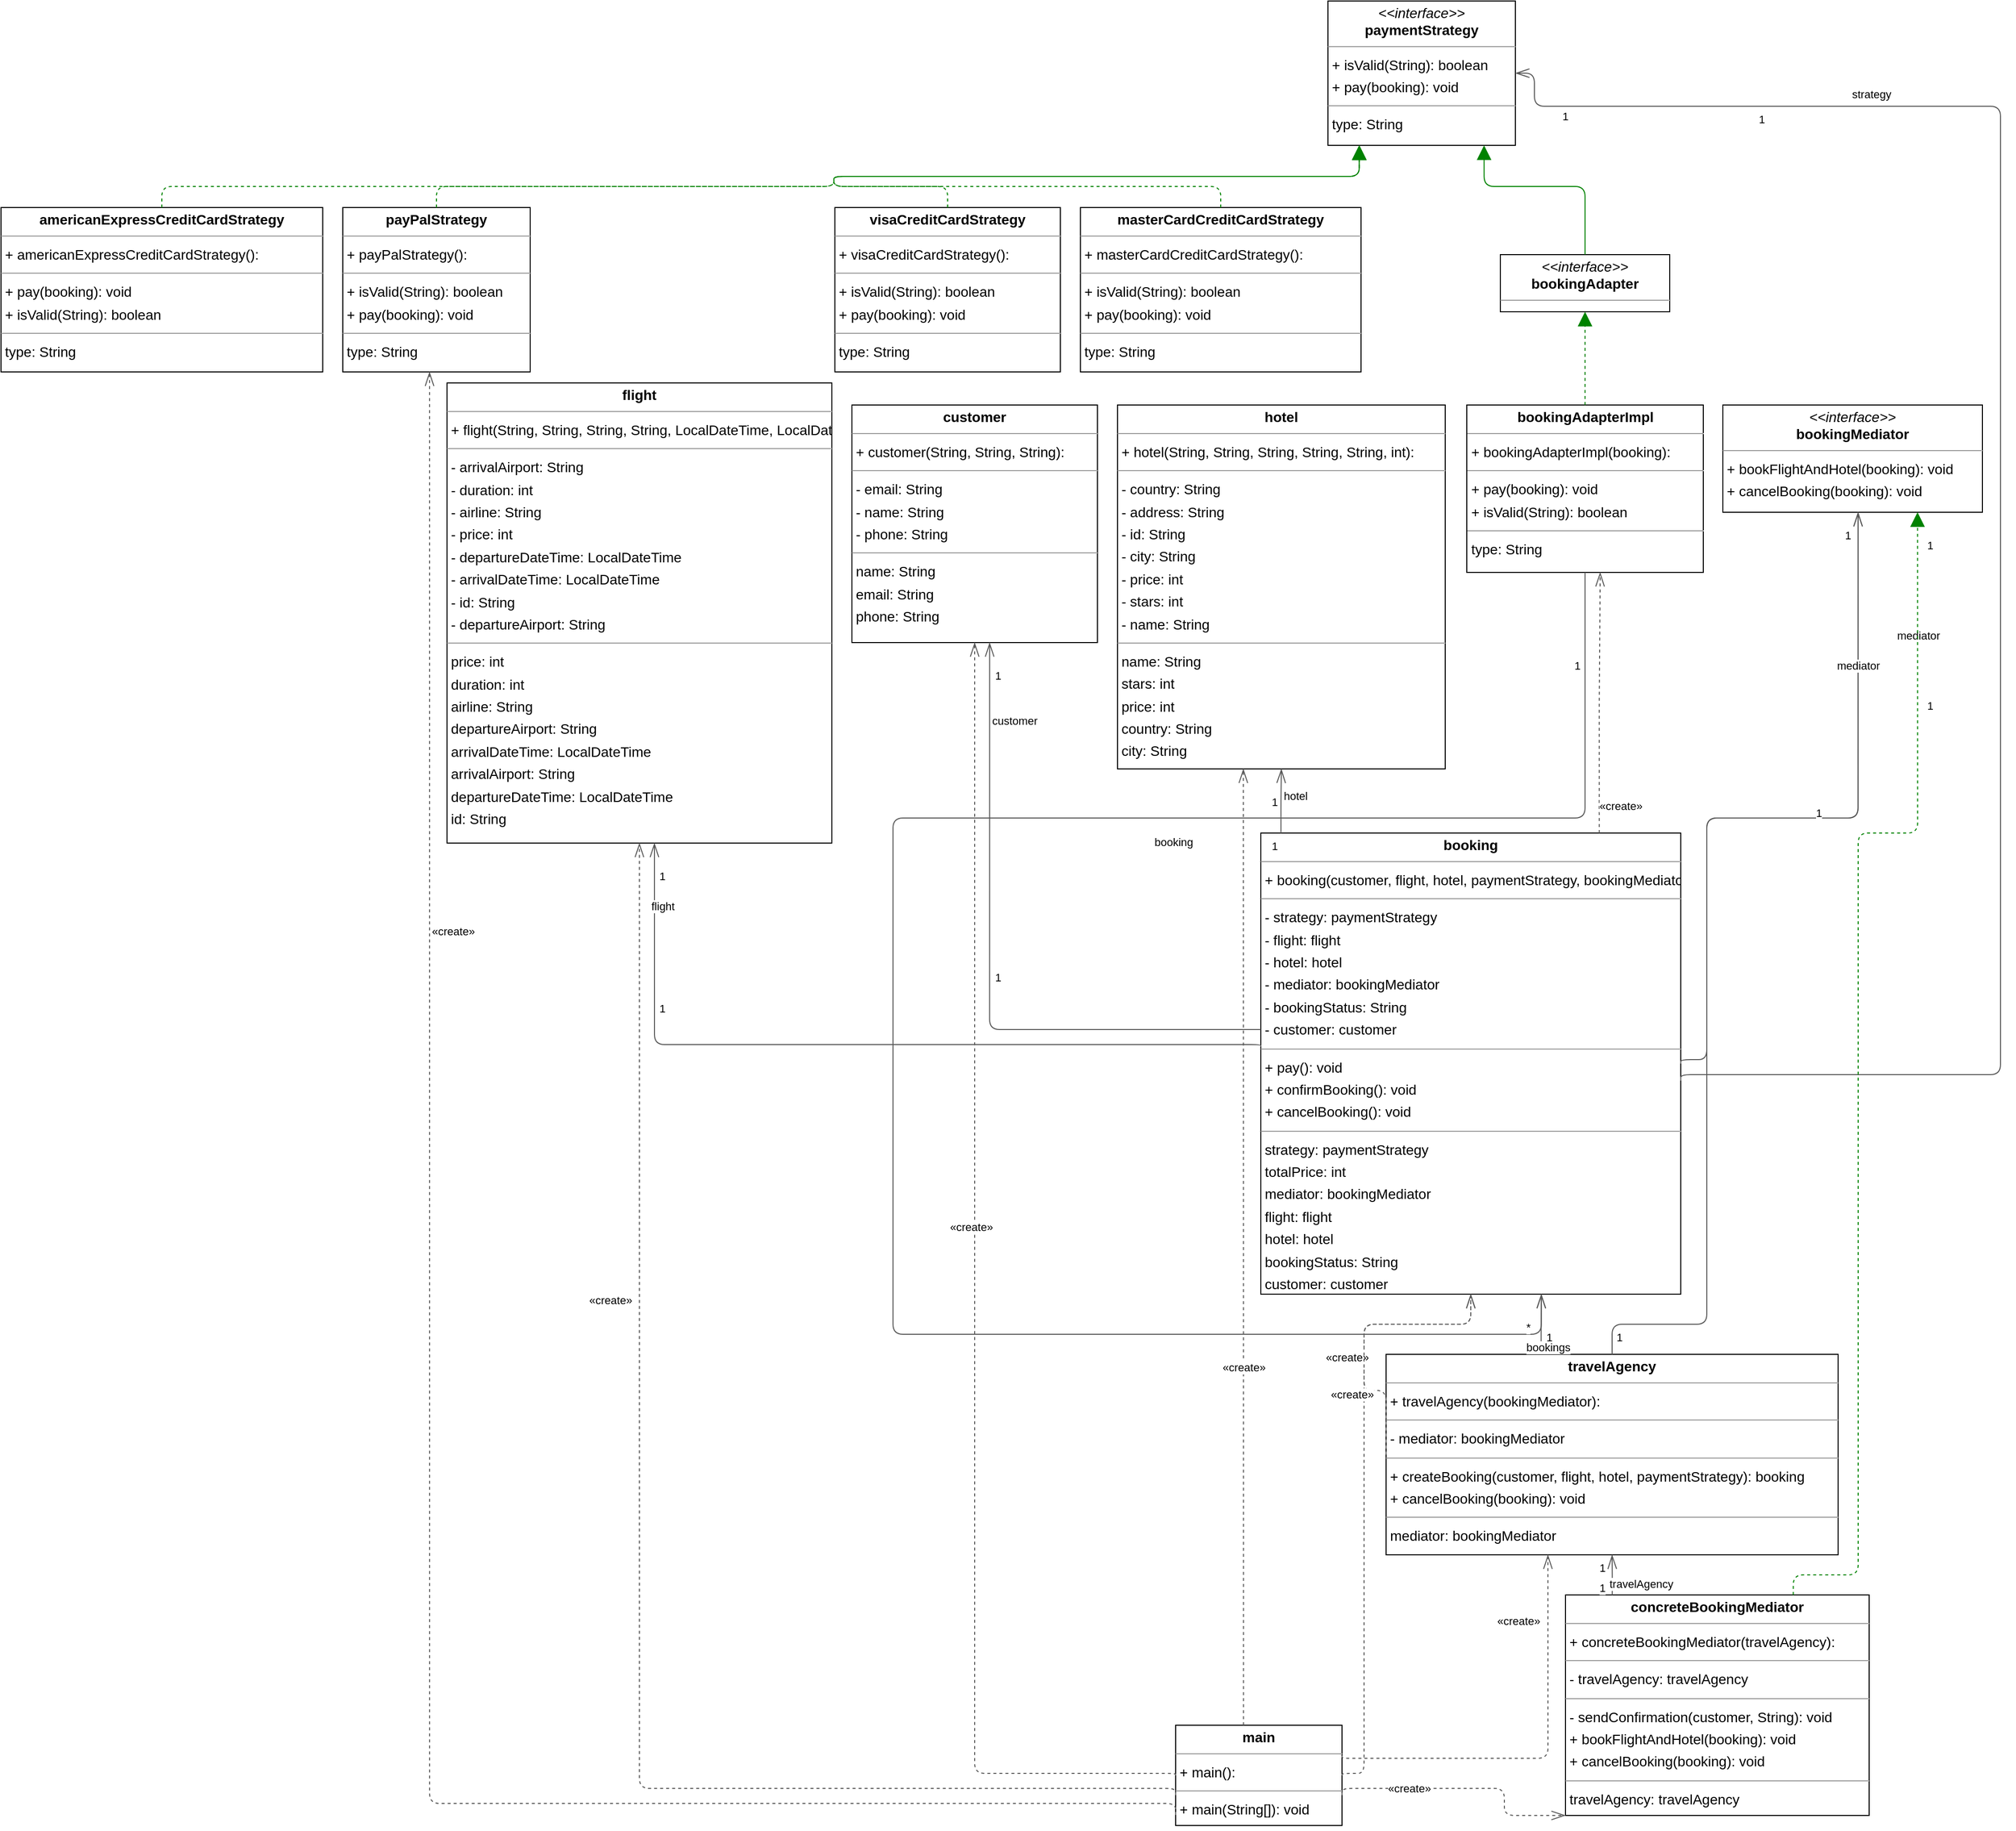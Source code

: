 <mxfile version="20.5.3" type="embed"><diagram id="T7AvvvK0X9RwerOVZIPW" name="Page-1"><mxGraphModel dx="2872" dy="1771" grid="1" gridSize="10" guides="1" tooltips="1" connect="1" arrows="1" fold="1" page="0" pageScale="1" pageWidth="850" pageHeight="1100" background="none" math="0" shadow="0"><root><mxCell id="0"/><mxCell id="1" parent="0"/><mxCell id="node11" value="&lt;p style=&quot;margin:0px;margin-top:4px;text-align:center;&quot;&gt;&lt;b&gt;americanExpressCreditCardStrategy&lt;/b&gt;&lt;/p&gt;&lt;hr size=&quot;1&quot;/&gt;&lt;p style=&quot;margin:0 0 0 4px;line-height:1.6;&quot;&gt;+ americanExpressCreditCardStrategy(): &lt;/p&gt;&lt;hr size=&quot;1&quot;/&gt;&lt;p style=&quot;margin:0 0 0 4px;line-height:1.6;&quot;&gt;+ pay(booking): void&lt;br/&gt;+ isValid(String): boolean&lt;/p&gt;&lt;hr size=&quot;1&quot;/&gt;&lt;p style=&quot;margin:0 0 0 4px;line-height:1.6;&quot;&gt; type: String&lt;/p&gt;" style="verticalAlign=top;align=left;overflow=fill;fontSize=14;fontFamily=Helvetica;html=1;rounded=0;shadow=0;comic=0;labelBackgroundColor=none;strokeWidth=1;" parent="1" vertex="1"><mxGeometry x="-160" y="136" width="321" height="164" as="geometry"/></mxCell><mxCell id="node13" value="&lt;p style=&quot;margin:0px;margin-top:4px;text-align:center;&quot;&gt;&lt;b&gt;booking&lt;/b&gt;&lt;/p&gt;&lt;hr size=&quot;1&quot;/&gt;&lt;p style=&quot;margin:0 0 0 4px;line-height:1.6;&quot;&gt;+ booking(customer, flight, hotel, paymentStrategy, bookingMediator, String): &lt;/p&gt;&lt;hr size=&quot;1&quot;/&gt;&lt;p style=&quot;margin:0 0 0 4px;line-height:1.6;&quot;&gt;- strategy: paymentStrategy&lt;br/&gt;- flight: flight&lt;br/&gt;- hotel: hotel&lt;br/&gt;- mediator: bookingMediator&lt;br/&gt;- bookingStatus: String&lt;br/&gt;- customer: customer&lt;/p&gt;&lt;hr size=&quot;1&quot;/&gt;&lt;p style=&quot;margin:0 0 0 4px;line-height:1.6;&quot;&gt;+ pay(): void&lt;br/&gt;+ confirmBooking(): void&lt;br/&gt;+ cancelBooking(): void&lt;/p&gt;&lt;hr size=&quot;1&quot;/&gt;&lt;p style=&quot;margin:0 0 0 4px;line-height:1.6;&quot;&gt; strategy: paymentStrategy&lt;br/&gt; totalPrice: int&lt;br/&gt; mediator: bookingMediator&lt;br/&gt; flight: flight&lt;br/&gt; hotel: hotel&lt;br/&gt; bookingStatus: String&lt;br/&gt; customer: customer&lt;/p&gt;" style="verticalAlign=top;align=left;overflow=fill;fontSize=14;fontFamily=Helvetica;html=1;rounded=0;shadow=0;comic=0;labelBackgroundColor=none;strokeWidth=1;" parent="1" vertex="1"><mxGeometry x="1097" y="760" width="419" height="460" as="geometry"/></mxCell><mxCell id="node12" value="&lt;p style=&quot;margin:0px;margin-top:4px;text-align:center;&quot;&gt;&lt;i&gt;&amp;lt;&amp;lt;interface&amp;gt;&amp;gt;&lt;/i&gt;&lt;br/&gt;&lt;b&gt;bookingAdapter&lt;/b&gt;&lt;/p&gt;&lt;hr size=&quot;1&quot;/&gt;" style="verticalAlign=top;align=left;overflow=fill;fontSize=14;fontFamily=Helvetica;html=1;rounded=0;shadow=0;comic=0;labelBackgroundColor=none;strokeWidth=1;" parent="1" vertex="1"><mxGeometry x="1336" y="183" width="169" height="57" as="geometry"/></mxCell><mxCell id="node8" value="&lt;p style=&quot;margin:0px;margin-top:4px;text-align:center;&quot;&gt;&lt;b&gt;bookingAdapterImpl&lt;/b&gt;&lt;/p&gt;&lt;hr size=&quot;1&quot;/&gt;&lt;p style=&quot;margin:0 0 0 4px;line-height:1.6;&quot;&gt;+ bookingAdapterImpl(booking): &lt;/p&gt;&lt;hr size=&quot;1&quot;/&gt;&lt;p style=&quot;margin:0 0 0 4px;line-height:1.6;&quot;&gt;+ pay(booking): void&lt;br/&gt;+ isValid(String): boolean&lt;/p&gt;&lt;hr size=&quot;1&quot;/&gt;&lt;p style=&quot;margin:0 0 0 4px;line-height:1.6;&quot;&gt; type: String&lt;/p&gt;" style="verticalAlign=top;align=left;overflow=fill;fontSize=14;fontFamily=Helvetica;html=1;rounded=0;shadow=0;comic=0;labelBackgroundColor=none;strokeWidth=1;" parent="1" vertex="1"><mxGeometry x="1302.5" y="333" width="236" height="167" as="geometry"/></mxCell><mxCell id="node10" value="&lt;p style=&quot;margin:0px;margin-top:4px;text-align:center;&quot;&gt;&lt;i&gt;&amp;lt;&amp;lt;interface&amp;gt;&amp;gt;&lt;/i&gt;&lt;br/&gt;&lt;b&gt;bookingMediator&lt;/b&gt;&lt;/p&gt;&lt;hr size=&quot;1&quot;/&gt;&lt;p style=&quot;margin:0 0 0 4px;line-height:1.6;&quot;&gt;+ bookFlightAndHotel(booking): void&lt;br/&gt;+ cancelBooking(booking): void&lt;/p&gt;" style="verticalAlign=top;align=left;overflow=fill;fontSize=14;fontFamily=Helvetica;html=1;rounded=0;shadow=0;comic=0;labelBackgroundColor=none;strokeWidth=1;" parent="1" vertex="1"><mxGeometry x="1558" y="333" width="259" height="107" as="geometry"/></mxCell><mxCell id="node9" value="&lt;p style=&quot;margin:0px;margin-top:4px;text-align:center;&quot;&gt;&lt;b&gt;concreteBookingMediator&lt;/b&gt;&lt;/p&gt;&lt;hr size=&quot;1&quot;/&gt;&lt;p style=&quot;margin:0 0 0 4px;line-height:1.6;&quot;&gt;+ concreteBookingMediator(travelAgency): &lt;/p&gt;&lt;hr size=&quot;1&quot;/&gt;&lt;p style=&quot;margin:0 0 0 4px;line-height:1.6;&quot;&gt;- travelAgency: travelAgency&lt;/p&gt;&lt;hr size=&quot;1&quot;/&gt;&lt;p style=&quot;margin:0 0 0 4px;line-height:1.6;&quot;&gt;- sendConfirmation(customer, String): void&lt;br/&gt;+ bookFlightAndHotel(booking): void&lt;br/&gt;+ cancelBooking(booking): void&lt;/p&gt;&lt;hr size=&quot;1&quot;/&gt;&lt;p style=&quot;margin:0 0 0 4px;line-height:1.6;&quot;&gt; travelAgency: travelAgency&lt;/p&gt;" style="verticalAlign=top;align=left;overflow=fill;fontSize=14;fontFamily=Helvetica;html=1;rounded=0;shadow=0;comic=0;labelBackgroundColor=none;strokeWidth=1;" parent="1" vertex="1"><mxGeometry x="1401" y="1520" width="303" height="220" as="geometry"/></mxCell><mxCell id="node2" value="&lt;p style=&quot;margin:0px;margin-top:4px;text-align:center;&quot;&gt;&lt;b&gt;customer&lt;/b&gt;&lt;/p&gt;&lt;hr size=&quot;1&quot;/&gt;&lt;p style=&quot;margin:0 0 0 4px;line-height:1.6;&quot;&gt;+ customer(String, String, String): &lt;/p&gt;&lt;hr size=&quot;1&quot;/&gt;&lt;p style=&quot;margin:0 0 0 4px;line-height:1.6;&quot;&gt;- email: String&lt;br/&gt;- name: String&lt;br/&gt;- phone: String&lt;/p&gt;&lt;hr size=&quot;1&quot;/&gt;&lt;p style=&quot;margin:0 0 0 4px;line-height:1.6;&quot;&gt; name: String&lt;br/&gt; email: String&lt;br/&gt; phone: String&lt;/p&gt;" style="verticalAlign=top;align=left;overflow=fill;fontSize=14;fontFamily=Helvetica;html=1;rounded=0;shadow=0;comic=0;labelBackgroundColor=none;strokeWidth=1;" parent="1" vertex="1"><mxGeometry x="689" y="333" width="245" height="237" as="geometry"/></mxCell><mxCell id="node0" value="&lt;p style=&quot;margin:0px;margin-top:4px;text-align:center;&quot;&gt;&lt;b&gt;flight&lt;/b&gt;&lt;/p&gt;&lt;hr size=&quot;1&quot;/&gt;&lt;p style=&quot;margin:0 0 0 4px;line-height:1.6;&quot;&gt;+ flight(String, String, String, String, LocalDateTime, LocalDateTime, int, int): &lt;/p&gt;&lt;hr size=&quot;1&quot;/&gt;&lt;p style=&quot;margin:0 0 0 4px;line-height:1.6;&quot;&gt;- arrivalAirport: String&lt;br/&gt;- duration: int&lt;br/&gt;- airline: String&lt;br/&gt;- price: int&lt;br/&gt;- departureDateTime: LocalDateTime&lt;br/&gt;- arrivalDateTime: LocalDateTime&lt;br/&gt;- id: String&lt;br/&gt;- departureAirport: String&lt;/p&gt;&lt;hr size=&quot;1&quot;/&gt;&lt;p style=&quot;margin:0 0 0 4px;line-height:1.6;&quot;&gt; price: int&lt;br/&gt; duration: int&lt;br/&gt; airline: String&lt;br/&gt; departureAirport: String&lt;br/&gt; arrivalDateTime: LocalDateTime&lt;br/&gt; arrivalAirport: String&lt;br/&gt; departureDateTime: LocalDateTime&lt;br/&gt; id: String&lt;/p&gt;" style="verticalAlign=top;align=left;overflow=fill;fontSize=14;fontFamily=Helvetica;html=1;rounded=0;shadow=0;comic=0;labelBackgroundColor=none;strokeWidth=1;" parent="1" vertex="1"><mxGeometry x="285" y="311" width="384" height="459" as="geometry"/></mxCell><mxCell id="node1" value="&lt;p style=&quot;margin:0px;margin-top:4px;text-align:center;&quot;&gt;&lt;b&gt;hotel&lt;/b&gt;&lt;/p&gt;&lt;hr size=&quot;1&quot;/&gt;&lt;p style=&quot;margin:0 0 0 4px;line-height:1.6;&quot;&gt;+ hotel(String, String, String, String, String, int): &lt;/p&gt;&lt;hr size=&quot;1&quot;/&gt;&lt;p style=&quot;margin:0 0 0 4px;line-height:1.6;&quot;&gt;- country: String&lt;br/&gt;- address: String&lt;br/&gt;- id: String&lt;br/&gt;- city: String&lt;br/&gt;- price: int&lt;br/&gt;- stars: int&lt;br/&gt;- name: String&lt;/p&gt;&lt;hr size=&quot;1&quot;/&gt;&lt;p style=&quot;margin:0 0 0 4px;line-height:1.6;&quot;&gt; name: String&lt;br/&gt; stars: int&lt;br/&gt; price: int&lt;br/&gt; country: String&lt;br/&gt; city: String&lt;br/&gt; address: String&lt;br/&gt; id: String&lt;/p&gt;" style="verticalAlign=top;align=left;overflow=fill;fontSize=14;fontFamily=Helvetica;html=1;rounded=0;shadow=0;comic=0;labelBackgroundColor=none;strokeWidth=1;" parent="1" vertex="1"><mxGeometry x="954" y="333" width="327" height="363" as="geometry"/></mxCell><mxCell id="node3" value="&lt;p style=&quot;margin:0px;margin-top:4px;text-align:center;&quot;&gt;&lt;b&gt;main&lt;/b&gt;&lt;/p&gt;&lt;hr size=&quot;1&quot;/&gt;&lt;p style=&quot;margin:0 0 0 4px;line-height:1.6;&quot;&gt;+ main(): &lt;/p&gt;&lt;hr size=&quot;1&quot;/&gt;&lt;p style=&quot;margin:0 0 0 4px;line-height:1.6;&quot;&gt;+ main(String[]): void&lt;/p&gt;" style="verticalAlign=top;align=left;overflow=fill;fontSize=14;fontFamily=Helvetica;html=1;rounded=0;shadow=0;comic=0;labelBackgroundColor=none;strokeWidth=1;" parent="1" vertex="1"><mxGeometry x="1012" y="1650" width="166" height="100" as="geometry"/></mxCell><mxCell id="node5" value="&lt;p style=&quot;margin:0px;margin-top:4px;text-align:center;&quot;&gt;&lt;b&gt;masterCardCreditCardStrategy&lt;/b&gt;&lt;/p&gt;&lt;hr size=&quot;1&quot;/&gt;&lt;p style=&quot;margin:0 0 0 4px;line-height:1.6;&quot;&gt;+ masterCardCreditCardStrategy(): &lt;/p&gt;&lt;hr size=&quot;1&quot;/&gt;&lt;p style=&quot;margin:0 0 0 4px;line-height:1.6;&quot;&gt;+ isValid(String): boolean&lt;br/&gt;+ pay(booking): void&lt;/p&gt;&lt;hr size=&quot;1&quot;/&gt;&lt;p style=&quot;margin:0 0 0 4px;line-height:1.6;&quot;&gt; type: String&lt;/p&gt;" style="verticalAlign=top;align=left;overflow=fill;fontSize=14;fontFamily=Helvetica;html=1;rounded=0;shadow=0;comic=0;labelBackgroundColor=none;strokeWidth=1;" parent="1" vertex="1"><mxGeometry x="917" y="136" width="280" height="164" as="geometry"/></mxCell><mxCell id="node14" value="&lt;p style=&quot;margin:0px;margin-top:4px;text-align:center;&quot;&gt;&lt;b&gt;payPalStrategy&lt;/b&gt;&lt;/p&gt;&lt;hr size=&quot;1&quot;/&gt;&lt;p style=&quot;margin:0 0 0 4px;line-height:1.6;&quot;&gt;+ payPalStrategy(): &lt;/p&gt;&lt;hr size=&quot;1&quot;/&gt;&lt;p style=&quot;margin:0 0 0 4px;line-height:1.6;&quot;&gt;+ isValid(String): boolean&lt;br/&gt;+ pay(booking): void&lt;/p&gt;&lt;hr size=&quot;1&quot;/&gt;&lt;p style=&quot;margin:0 0 0 4px;line-height:1.6;&quot;&gt; type: String&lt;/p&gt;" style="verticalAlign=top;align=left;overflow=fill;fontSize=14;fontFamily=Helvetica;html=1;rounded=0;shadow=0;comic=0;labelBackgroundColor=none;strokeWidth=1;" parent="1" vertex="1"><mxGeometry x="181" y="136" width="187" height="164" as="geometry"/></mxCell><mxCell id="node7" value="&lt;p style=&quot;margin:0px;margin-top:4px;text-align:center;&quot;&gt;&lt;i&gt;&amp;lt;&amp;lt;interface&amp;gt;&amp;gt;&lt;/i&gt;&lt;br/&gt;&lt;b&gt;paymentStrategy&lt;/b&gt;&lt;/p&gt;&lt;hr size=&quot;1&quot;/&gt;&lt;p style=&quot;margin:0 0 0 4px;line-height:1.6;&quot;&gt;+ isValid(String): boolean&lt;br/&gt;+ pay(booking): void&lt;/p&gt;&lt;hr size=&quot;1&quot;/&gt;&lt;p style=&quot;margin:0 0 0 4px;line-height:1.6;&quot;&gt; type: String&lt;/p&gt;" style="verticalAlign=top;align=left;overflow=fill;fontSize=14;fontFamily=Helvetica;html=1;rounded=0;shadow=0;comic=0;labelBackgroundColor=none;strokeWidth=1;" parent="1" vertex="1"><mxGeometry x="1164" y="-70" width="187" height="144" as="geometry"/></mxCell><mxCell id="node6" value="&lt;p style=&quot;margin:0px;margin-top:4px;text-align:center;&quot;&gt;&lt;b&gt;travelAgency&lt;/b&gt;&lt;/p&gt;&lt;hr size=&quot;1&quot;/&gt;&lt;p style=&quot;margin:0 0 0 4px;line-height:1.6;&quot;&gt;+ travelAgency(bookingMediator): &lt;/p&gt;&lt;hr size=&quot;1&quot;/&gt;&lt;p style=&quot;margin:0 0 0 4px;line-height:1.6;&quot;&gt;- mediator: bookingMediator&lt;/p&gt;&lt;hr size=&quot;1&quot;/&gt;&lt;p style=&quot;margin:0 0 0 4px;line-height:1.6;&quot;&gt;+ createBooking(customer, flight, hotel, paymentStrategy): booking&lt;br/&gt;+ cancelBooking(booking): void&lt;/p&gt;&lt;hr size=&quot;1&quot;/&gt;&lt;p style=&quot;margin:0 0 0 4px;line-height:1.6;&quot;&gt; mediator: bookingMediator&lt;/p&gt;" style="verticalAlign=top;align=left;overflow=fill;fontSize=14;fontFamily=Helvetica;html=1;rounded=0;shadow=0;comic=0;labelBackgroundColor=none;strokeWidth=1;" parent="1" vertex="1"><mxGeometry x="1222" y="1280" width="451" height="200" as="geometry"/></mxCell><mxCell id="node4" value="&lt;p style=&quot;margin:0px;margin-top:4px;text-align:center;&quot;&gt;&lt;b&gt;visaCreditCardStrategy&lt;/b&gt;&lt;/p&gt;&lt;hr size=&quot;1&quot;/&gt;&lt;p style=&quot;margin:0 0 0 4px;line-height:1.6;&quot;&gt;+ visaCreditCardStrategy(): &lt;/p&gt;&lt;hr size=&quot;1&quot;/&gt;&lt;p style=&quot;margin:0 0 0 4px;line-height:1.6;&quot;&gt;+ isValid(String): boolean&lt;br/&gt;+ pay(booking): void&lt;/p&gt;&lt;hr size=&quot;1&quot;/&gt;&lt;p style=&quot;margin:0 0 0 4px;line-height:1.6;&quot;&gt; type: String&lt;/p&gt;" style="verticalAlign=top;align=left;overflow=fill;fontSize=14;fontFamily=Helvetica;html=1;rounded=0;shadow=0;comic=0;labelBackgroundColor=none;strokeWidth=1;" parent="1" vertex="1"><mxGeometry x="672" y="136" width="225" height="164" as="geometry"/></mxCell><mxCell id="edge1" value="" style="html=1;rounded=1;edgeStyle=orthogonalEdgeStyle;dashed=1;startArrow=none;endArrow=block;endSize=12;strokeColor=#008200;exitX=0.500;exitY=0.000;exitDx=0;exitDy=0;entryX=0.167;entryY=1.000;entryDx=0;entryDy=0;" parent="1" source="node11" target="node7" edge="1"><mxGeometry width="50" height="50" relative="1" as="geometry"><Array as="points"><mxPoint x="1" y="115"/><mxPoint x="671" y="115"/><mxPoint x="671" y="105"/><mxPoint x="1195" y="105"/></Array></mxGeometry></mxCell><mxCell id="edge9" value="" style="html=1;rounded=1;edgeStyle=orthogonalEdgeStyle;dashed=1;startArrow=none;endArrow=openThin;endSize=12;strokeColor=#595959;exitX=0.806;exitY=0.000;exitDx=0;exitDy=0;entryX=0.564;entryY=1.000;entryDx=0;entryDy=0;" parent="1" source="node13" target="node8" edge="1"><mxGeometry width="50" height="50" relative="1" as="geometry"><Array as="points"/></mxGeometry></mxCell><mxCell id="label56" value="«create»" style="edgeLabel;resizable=0;html=1;align=left;verticalAlign=top;strokeColor=default;" parent="edge9" vertex="1" connectable="0"><mxGeometry x="1433" y="720" as="geometry"/></mxCell><mxCell id="edge18" value="" style="html=1;rounded=1;edgeStyle=orthogonalEdgeStyle;dashed=0;startArrow=diamondThinstartSize=12;endArrow=openThin;endSize=12;strokeColor=#595959;exitX=1.000;exitY=0.500;exitDx=0;exitDy=0;entryX=0.521;entryY=1.001;entryDx=0;entryDy=0;" parent="1" source="node13" target="node10" edge="1"><mxGeometry width="50" height="50" relative="1" as="geometry"><Array as="points"><mxPoint x="1542" y="986"/><mxPoint x="1542" y="745"/><mxPoint x="1693" y="745"/></Array></mxGeometry></mxCell><mxCell id="label108" value="1" style="edgeLabel;resizable=0;html=1;align=left;verticalAlign=top;strokeColor=default;" parent="edge18" vertex="1" connectable="0"><mxGeometry x="1760" y="460" as="geometry"/></mxCell><mxCell id="label112" value="1" style="edgeLabel;resizable=0;html=1;align=left;verticalAlign=top;strokeColor=default;" parent="edge18" vertex="1" connectable="0"><mxGeometry x="1678" y="450" as="geometry"/></mxCell><mxCell id="label113" value="mediator" style="edgeLabel;resizable=0;html=1;align=left;verticalAlign=top;strokeColor=default;" parent="edge18" vertex="1" connectable="0"><mxGeometry x="1730" y="550" as="geometry"/></mxCell><mxCell id="edge7" value="" style="html=1;rounded=1;edgeStyle=orthogonalEdgeStyle;dashed=0;startArrow=diamondThinstartSize=12;endArrow=openThin;endSize=12;strokeColor=#595959;exitX=0.000;exitY=0.426;exitDx=0;exitDy=0;entryX=0.561;entryY=1.000;entryDx=0;entryDy=0;" parent="1" source="node13" target="node2" edge="1"><mxGeometry width="50" height="50" relative="1" as="geometry"><Array as="points"><mxPoint x="827" y="956"/></Array></mxGeometry></mxCell><mxCell id="label42" value="1" style="edgeLabel;resizable=0;html=1;align=left;verticalAlign=top;strokeColor=default;" parent="edge7" vertex="1" connectable="0"><mxGeometry x="830" y="590" as="geometry"/></mxCell><mxCell id="label46" value="1" style="edgeLabel;resizable=0;html=1;align=left;verticalAlign=top;strokeColor=default;" parent="edge7" vertex="1" connectable="0"><mxGeometry x="830" y="891" as="geometry"/></mxCell><mxCell id="label47" value="customer" style="edgeLabel;resizable=0;html=1;align=left;verticalAlign=top;strokeColor=default;" parent="edge7" vertex="1" connectable="0"><mxGeometry x="827" y="635" as="geometry"/></mxCell><mxCell id="edge14" value="" style="html=1;rounded=1;edgeStyle=orthogonalEdgeStyle;dashed=0;startArrow=diamondThinstartSize=12;endArrow=openThin;endSize=12;strokeColor=#595959;exitX=0.000;exitY=0.463;exitDx=0;exitDy=0;entryX=0.539;entryY=1.000;entryDx=0;entryDy=0;" parent="1" source="node13" target="node0" edge="1"><mxGeometry width="50" height="50" relative="1" as="geometry"><Array as="points"><mxPoint x="492" y="971"/></Array></mxGeometry></mxCell><mxCell id="label84" value="1" style="edgeLabel;resizable=0;html=1;align=left;verticalAlign=top;strokeColor=default;" parent="edge14" vertex="1" connectable="0"><mxGeometry x="495" y="790" as="geometry"/></mxCell><mxCell id="label88" value="1" style="edgeLabel;resizable=0;html=1;align=left;verticalAlign=top;strokeColor=default;" parent="edge14" vertex="1" connectable="0"><mxGeometry x="495" y="922" as="geometry"/></mxCell><mxCell id="label89" value="flight" style="edgeLabel;resizable=0;html=1;align=left;verticalAlign=top;strokeColor=default;" parent="edge14" vertex="1" connectable="0"><mxGeometry x="487" y="820" as="geometry"/></mxCell><mxCell id="edge21" value="" style="html=1;rounded=1;edgeStyle=orthogonalEdgeStyle;dashed=0;startArrow=diamondThinstartSize=12;endArrow=openThin;endSize=12;strokeColor=#595959;exitX=0.048;exitY=0.000;exitDx=0;exitDy=0;entryX=0.500;entryY=1.000;entryDx=0;entryDy=0;" parent="1" source="node13" target="node1" edge="1"><mxGeometry width="50" height="50" relative="1" as="geometry"><Array as="points"/></mxGeometry></mxCell><mxCell id="label126" value="1" style="edgeLabel;resizable=0;html=1;align=left;verticalAlign=top;strokeColor=default;" parent="edge21" vertex="1" connectable="0"><mxGeometry x="1106" y="716" as="geometry"/></mxCell><mxCell id="label130" value="1" style="edgeLabel;resizable=0;html=1;align=left;verticalAlign=top;strokeColor=default;" parent="edge21" vertex="1" connectable="0"><mxGeometry x="1106" y="760" as="geometry"/></mxCell><mxCell id="label131" value="hotel" style="edgeLabel;resizable=0;html=1;align=left;verticalAlign=top;strokeColor=default;" parent="edge21" vertex="1" connectable="0"><mxGeometry x="1118" y="710" as="geometry"/></mxCell><mxCell id="edge15" value="" style="html=1;rounded=1;edgeStyle=orthogonalEdgeStyle;dashed=0;startArrow=diamondThinstartSize=12;endArrow=openThin;endSize=12;strokeColor=#595959;exitX=1.000;exitY=0.537;exitDx=0;exitDy=0;entryX=1.000;entryY=0.500;entryDx=0;entryDy=0;" parent="1" source="node13" target="node7" edge="1"><mxGeometry width="50" height="50" relative="1" as="geometry"><Array as="points"><mxPoint x="1516" y="1001"/><mxPoint x="1835" y="1001"/><mxPoint x="1835" y="35"/><mxPoint x="1370" y="35"/><mxPoint x="1370" y="2"/></Array></mxGeometry></mxCell><mxCell id="label90" value="1" style="edgeLabel;resizable=0;html=1;align=left;verticalAlign=top;strokeColor=default;" parent="edge15" vertex="1" connectable="0"><mxGeometry x="1396" y="32" as="geometry"/></mxCell><mxCell id="label94" value="1" style="edgeLabel;resizable=0;html=1;align=left;verticalAlign=top;strokeColor=default;" parent="edge15" vertex="1" connectable="0"><mxGeometry x="1592" y="35" as="geometry"/></mxCell><mxCell id="label95" value="strategy" style="edgeLabel;resizable=0;html=1;align=left;verticalAlign=top;strokeColor=default;" parent="edge15" vertex="1" connectable="0"><mxGeometry x="1685" y="10" as="geometry"/></mxCell><mxCell id="edge3" value="" style="html=1;rounded=1;edgeStyle=orthogonalEdgeStyle;dashed=0;startArrow=none;endArrow=block;endSize=12;strokeColor=#008200;exitX=0.500;exitY=0.001;exitDx=0;exitDy=0;entryX=0.833;entryY=1.000;entryDx=0;entryDy=0;" parent="1" source="node12" target="node7" edge="1"><mxGeometry width="50" height="50" relative="1" as="geometry"><Array as="points"><mxPoint x="1420" y="115"/><mxPoint x="1319" y="115"/></Array></mxGeometry></mxCell><mxCell id="edge17" value="" style="html=1;rounded=1;edgeStyle=orthogonalEdgeStyle;dashed=0;startArrow=diamondThinstartSize=12;endArrow=openThin;endSize=12;strokeColor=#595959;exitX=0.500;exitY=1.000;exitDx=0;exitDy=0;entryX=0.668;entryY=1.000;entryDx=0;entryDy=0;" parent="1" source="node8" target="node13" edge="1"><mxGeometry width="50" height="50" relative="1" as="geometry"><Array as="points"><mxPoint x="1421" y="745"/><mxPoint x="730" y="745"/><mxPoint x="730" y="1260"/><mxPoint x="1377" y="1260"/></Array></mxGeometry></mxCell><mxCell id="label102" value="1" style="edgeLabel;resizable=0;html=1;align=left;verticalAlign=top;strokeColor=default;" parent="edge17" vertex="1" connectable="0"><mxGeometry x="1450" y="1250" as="geometry"/></mxCell><mxCell id="label106" value="1" style="edgeLabel;resizable=0;html=1;align=left;verticalAlign=top;strokeColor=default;" parent="edge17" vertex="1" connectable="0"><mxGeometry x="1408" y="580" as="geometry"/></mxCell><mxCell id="label107" value="booking" style="edgeLabel;resizable=0;html=1;align=left;verticalAlign=top;strokeColor=default;" parent="edge17" vertex="1" connectable="0"><mxGeometry x="989" y="756" as="geometry"/></mxCell><mxCell id="edge0" value="" style="html=1;rounded=1;edgeStyle=orthogonalEdgeStyle;dashed=1;startArrow=none;endArrow=block;endSize=12;strokeColor=#008200;exitX=0.500;exitY=0.000;exitDx=0;exitDy=0;entryX=0.500;entryY=1.001;entryDx=0;entryDy=0;" parent="1" source="node8" target="node12" edge="1"><mxGeometry width="50" height="50" relative="1" as="geometry"><Array as="points"/></mxGeometry></mxCell><mxCell id="edge2" value="" style="html=1;rounded=1;edgeStyle=orthogonalEdgeStyle;dashed=1;startArrow=none;endArrow=block;endSize=12;strokeColor=#008200;exitX=0.750;exitY=0.000;exitDx=0;exitDy=0;entryX=0.750;entryY=1.000;entryDx=0;entryDy=0;" parent="1" source="node9" target="node10" edge="1"><mxGeometry width="50" height="50" relative="1" as="geometry"><Array as="points"><mxPoint x="1628" y="1500"/><mxPoint x="1693" y="1500"/><mxPoint x="1693" y="760"/><mxPoint x="1752" y="760"/></Array></mxGeometry></mxCell><mxCell id="edge19" value="" style="html=1;rounded=1;edgeStyle=orthogonalEdgeStyle;dashed=0;startArrow=diamondThinstartSize=12;endArrow=openThin;endSize=12;strokeColor=#595959;exitX=0.154;exitY=0.000;exitDx=0;exitDy=0;entryX=0.500;entryY=1.000;entryDx=0;entryDy=0;" parent="1" source="node9" target="node6" edge="1"><mxGeometry width="50" height="50" relative="1" as="geometry"><Array as="points"/></mxGeometry></mxCell><mxCell id="label114" value="1" style="edgeLabel;resizable=0;html=1;align=left;verticalAlign=top;strokeColor=default;" parent="edge19" vertex="1" connectable="0"><mxGeometry x="1433" y="1480" as="geometry"/></mxCell><mxCell id="label118" value="1" style="edgeLabel;resizable=0;html=1;align=left;verticalAlign=top;strokeColor=default;" parent="edge19" vertex="1" connectable="0"><mxGeometry x="1433" y="1500" as="geometry"/></mxCell><mxCell id="label119" value="travelAgency" style="edgeLabel;resizable=0;html=1;align=left;verticalAlign=top;strokeColor=default;direction=south;" parent="edge19" vertex="1" connectable="0"><mxGeometry x="1370" y="1530" as="geometry"><mxPoint x="73" y="-34" as="offset"/></mxGeometry></mxCell><mxCell id="edge16" value="" style="html=1;rounded=1;edgeStyle=orthogonalEdgeStyle;dashed=1;startArrow=none;endArrow=openThin;endSize=12;strokeColor=#595959;exitX=1.000;exitY=0.500;exitDx=0;exitDy=0;entryX=0.500;entryY=1.000;entryDx=0;entryDy=0;" parent="1" source="node3" target="node13" edge="1"><mxGeometry width="50" height="50" relative="1" as="geometry"><Array as="points"><mxPoint x="1178" y="1698"/><mxPoint x="1200" y="1698"/><mxPoint x="1200" y="1250"/><mxPoint x="1307" y="1250"/></Array></mxGeometry></mxCell><mxCell id="label98" value="«create»" style="edgeLabel;resizable=0;html=1;align=left;verticalAlign=top;strokeColor=default;" parent="edge16" vertex="1" connectable="0"><mxGeometry x="1160" y="1270" as="geometry"/></mxCell><mxCell id="edge11" value="" style="html=1;rounded=1;edgeStyle=orthogonalEdgeStyle;dashed=1;startArrow=none;endArrow=openThin;endSize=12;strokeColor=#595959;exitX=1.000;exitY=0.697;exitDx=0;exitDy=0;entryX=0;entryY=1;entryDx=0;entryDy=0;" parent="1" source="node3" target="node9" edge="1"><mxGeometry width="50" height="50" relative="1" as="geometry"><Array as="points"><mxPoint x="1178" y="1713"/><mxPoint x="1340" y="1713"/><mxPoint x="1340" y="1740"/></Array></mxGeometry></mxCell><mxCell id="label68" value="«create»" style="edgeLabel;resizable=0;html=1;align=left;verticalAlign=top;strokeColor=default;" parent="edge11" vertex="1" connectable="0"><mxGeometry x="1222" y="1700" as="geometry"/></mxCell><mxCell id="edge8" value="" style="html=1;rounded=1;edgeStyle=orthogonalEdgeStyle;dashed=1;startArrow=none;endArrow=openThin;endSize=12;strokeColor=#595959;exitX=0.000;exitY=0.500;exitDx=0;exitDy=0;entryX=0.500;entryY=1.000;entryDx=0;entryDy=0;" parent="1" source="node3" target="node2" edge="1"><mxGeometry width="50" height="50" relative="1" as="geometry"><Array as="points"><mxPoint x="812" y="1698"/></Array></mxGeometry></mxCell><mxCell id="label50" value="«create»" style="edgeLabel;resizable=0;html=1;align=left;verticalAlign=top;strokeColor=default;" parent="edge8" vertex="1" connectable="0"><mxGeometry x="784.5" y="1140" as="geometry"/></mxCell><mxCell id="edge12" value="" style="html=1;rounded=1;edgeStyle=orthogonalEdgeStyle;dashed=1;startArrow=none;endArrow=openThin;endSize=12;strokeColor=#595959;exitX=0.000;exitY=0.697;exitDx=0;exitDy=0;entryX=0.500;entryY=1.000;entryDx=0;entryDy=0;" parent="1" source="node3" target="node0" edge="1"><mxGeometry width="50" height="50" relative="1" as="geometry"><Array as="points"><mxPoint x="477" y="1713"/></Array></mxGeometry></mxCell><mxCell id="label74" value="«create»" style="edgeLabel;resizable=0;html=1;align=left;verticalAlign=top;strokeColor=default;" parent="edge12" vertex="1" connectable="0"><mxGeometry x="425" y="1213" as="geometry"/></mxCell><mxCell id="edge23" value="" style="html=1;rounded=1;edgeStyle=orthogonalEdgeStyle;dashed=1;startArrow=none;endArrow=openThin;endSize=12;strokeColor=#595959;exitX=0.408;exitY=0.000;exitDx=0;exitDy=0;entryX=0.384;entryY=1.000;entryDx=0;entryDy=0;" parent="1" source="node3" target="node1" edge="1"><mxGeometry width="50" height="50" relative="1" as="geometry"><Array as="points"/></mxGeometry></mxCell><mxCell id="label140" value="«create»" style="edgeLabel;resizable=0;html=1;align=left;verticalAlign=top;strokeColor=default;" parent="edge23" vertex="1" connectable="0"><mxGeometry x="1057" y="1280" as="geometry"/></mxCell><mxCell id="edge13" value="" style="html=1;rounded=1;edgeStyle=orthogonalEdgeStyle;dashed=1;startArrow=none;endArrow=openThin;endSize=12;strokeColor=#595959;exitX=0.000;exitY=0.895;exitDx=0;exitDy=0;entryX=0.463;entryY=1.000;entryDx=0;entryDy=0;" parent="1" source="node3" target="node14" edge="1"><mxGeometry width="50" height="50" relative="1" as="geometry"><Array as="points"><mxPoint x="268" y="1728"/></Array></mxGeometry></mxCell><mxCell id="label80" value="«create»" style="edgeLabel;resizable=0;html=1;align=left;verticalAlign=top;strokeColor=default;" parent="edge13" vertex="1" connectable="0"><mxGeometry x="268" y="845" as="geometry"/></mxCell><mxCell id="edge22" value="" style="html=1;rounded=1;edgeStyle=orthogonalEdgeStyle;dashed=1;startArrow=none;endArrow=openThin;endSize=12;strokeColor=#595959;exitX=1.000;exitY=0.303;exitDx=0;exitDy=0;entryX=0.358;entryY=1.000;entryDx=0;entryDy=0;" parent="1" source="node3" target="node6" edge="1"><mxGeometry width="50" height="50" relative="1" as="geometry"><Array as="points"><mxPoint x="1383" y="1683"/></Array></mxGeometry></mxCell><mxCell id="label134" value="«create»" style="edgeLabel;resizable=0;html=1;align=left;verticalAlign=top;strokeColor=default;" parent="edge22" vertex="1" connectable="0"><mxGeometry x="1331" y="1533" as="geometry"/></mxCell><mxCell id="edge6" value="" style="html=1;rounded=1;edgeStyle=orthogonalEdgeStyle;dashed=1;startArrow=none;endArrow=block;endSize=12;strokeColor=#008200;exitX=0.500;exitY=0.000;exitDx=0;exitDy=0;entryX=0.167;entryY=1.000;entryDx=0;entryDy=0;" parent="1" source="node5" target="node7" edge="1"><mxGeometry width="50" height="50" relative="1" as="geometry"><Array as="points"><mxPoint x="1057" y="115"/><mxPoint x="671" y="115"/><mxPoint x="671" y="105"/><mxPoint x="1195" y="105"/></Array></mxGeometry></mxCell><mxCell id="edge4" value="" style="html=1;rounded=1;edgeStyle=orthogonalEdgeStyle;dashed=1;startArrow=none;endArrow=block;endSize=12;strokeColor=#008200;exitX=0.500;exitY=0.000;exitDx=0;exitDy=0;entryX=0.167;entryY=1.000;entryDx=0;entryDy=0;" parent="1" source="node14" target="node7" edge="1"><mxGeometry width="50" height="50" relative="1" as="geometry"><Array as="points"><mxPoint x="275" y="115"/><mxPoint x="671" y="115"/><mxPoint x="671" y="105"/><mxPoint x="1195" y="105"/></Array></mxGeometry></mxCell><mxCell id="edge20" value="" style="html=1;rounded=1;edgeStyle=orthogonalEdgeStyle;dashed=1;startArrow=none;endArrow=openThin;endSize=12;strokeColor=#595959;exitX=0.000;exitY=0.500;exitDx=0;exitDy=0;entryX=0.5;entryY=1;entryDx=0;entryDy=0;" parent="1" source="node6" target="node13" edge="1"><mxGeometry width="50" height="50" relative="1" as="geometry"><Array as="points"><mxPoint x="1222" y="1316"/><mxPoint x="1200" y="1316"/><mxPoint x="1200" y="1250"/><mxPoint x="1307" y="1250"/></Array><mxPoint x="1307" y="1227" as="targetPoint"/></mxGeometry></mxCell><mxCell id="label122" value="«create»" style="edgeLabel;resizable=0;html=1;align=left;verticalAlign=top;strokeColor=default;" parent="edge20" vertex="1" connectable="0"><mxGeometry x="1165" y="1307" as="geometry"/></mxCell><mxCell id="edge24" value="" style="html=1;rounded=1;edgeStyle=orthogonalEdgeStyle;dashed=0;startArrow=diamondThinstartSize=12;endArrow=openThin;endSize=12;strokeColor=#595959;exitX=0.343;exitY=0.000;exitDx=0;exitDy=0;entryX=0.668;entryY=1.000;entryDx=0;entryDy=0;" parent="1" source="node6" target="node13" edge="1"><mxGeometry width="50" height="50" relative="1" as="geometry"><Array as="points"/></mxGeometry></mxCell><mxCell id="label144" value="1" style="edgeLabel;resizable=0;html=1;align=left;verticalAlign=top;strokeColor=default;" parent="edge24" vertex="1" connectable="0"><mxGeometry x="1380" y="1250" as="geometry"/></mxCell><mxCell id="label148" value="*" style="edgeLabel;resizable=0;html=1;align=left;verticalAlign=top;strokeColor=default;" parent="edge24" vertex="1" connectable="0"><mxGeometry x="1360" y="1240" as="geometry"/></mxCell><mxCell id="label149" value="bookings" style="edgeLabel;resizable=0;html=1;align=left;verticalAlign=top;strokeColor=default;direction=south;" parent="edge24" vertex="1" connectable="0"><mxGeometry x="1360" y="1260" as="geometry"/></mxCell><mxCell id="edge10" value="" style="html=1;rounded=1;edgeStyle=orthogonalEdgeStyle;dashed=0;startArrow=diamondThinstartSize=12;endArrow=openThin;endSize=12;strokeColor=#595959;exitX=0.500;exitY=0.000;exitDx=0;exitDy=0;entryX=0.521;entryY=1.001;entryDx=0;entryDy=0;" parent="1" source="node6" target="node10" edge="1"><mxGeometry width="50" height="50" relative="1" as="geometry"><Array as="points"><mxPoint x="1448" y="1250"/><mxPoint x="1542" y="1250"/><mxPoint x="1542" y="745"/><mxPoint x="1693" y="745"/></Array></mxGeometry></mxCell><mxCell id="label60" value="1" style="edgeLabel;resizable=0;html=1;align=left;verticalAlign=top;strokeColor=default;" parent="edge10" vertex="1" connectable="0"><mxGeometry x="1760" y="620" as="geometry"/></mxCell><mxCell id="label64" value="1" style="edgeLabel;resizable=0;html=1;align=left;verticalAlign=top;strokeColor=default;" parent="edge10" vertex="1" connectable="0"><mxGeometry x="1649" y="727" as="geometry"/></mxCell><mxCell id="label65" value="mediator" style="edgeLabel;resizable=0;html=1;align=left;verticalAlign=top;strokeColor=default;" parent="edge10" vertex="1" connectable="0"><mxGeometry x="1670" y="580" as="geometry"/></mxCell><mxCell id="edge5" value="" style="html=1;rounded=1;edgeStyle=orthogonalEdgeStyle;dashed=1;startArrow=none;endArrow=block;endSize=12;strokeColor=#008200;exitX=0.500;exitY=0.000;exitDx=0;exitDy=0;entryX=0.167;entryY=1.000;entryDx=0;entryDy=0;" parent="1" source="node4" target="node7" edge="1"><mxGeometry width="50" height="50" relative="1" as="geometry"><Array as="points"><mxPoint x="784" y="115"/><mxPoint x="671" y="115"/><mxPoint x="671" y="105"/><mxPoint x="1195" y="105"/></Array></mxGeometry></mxCell></root></mxGraphModel></diagram></mxfile>